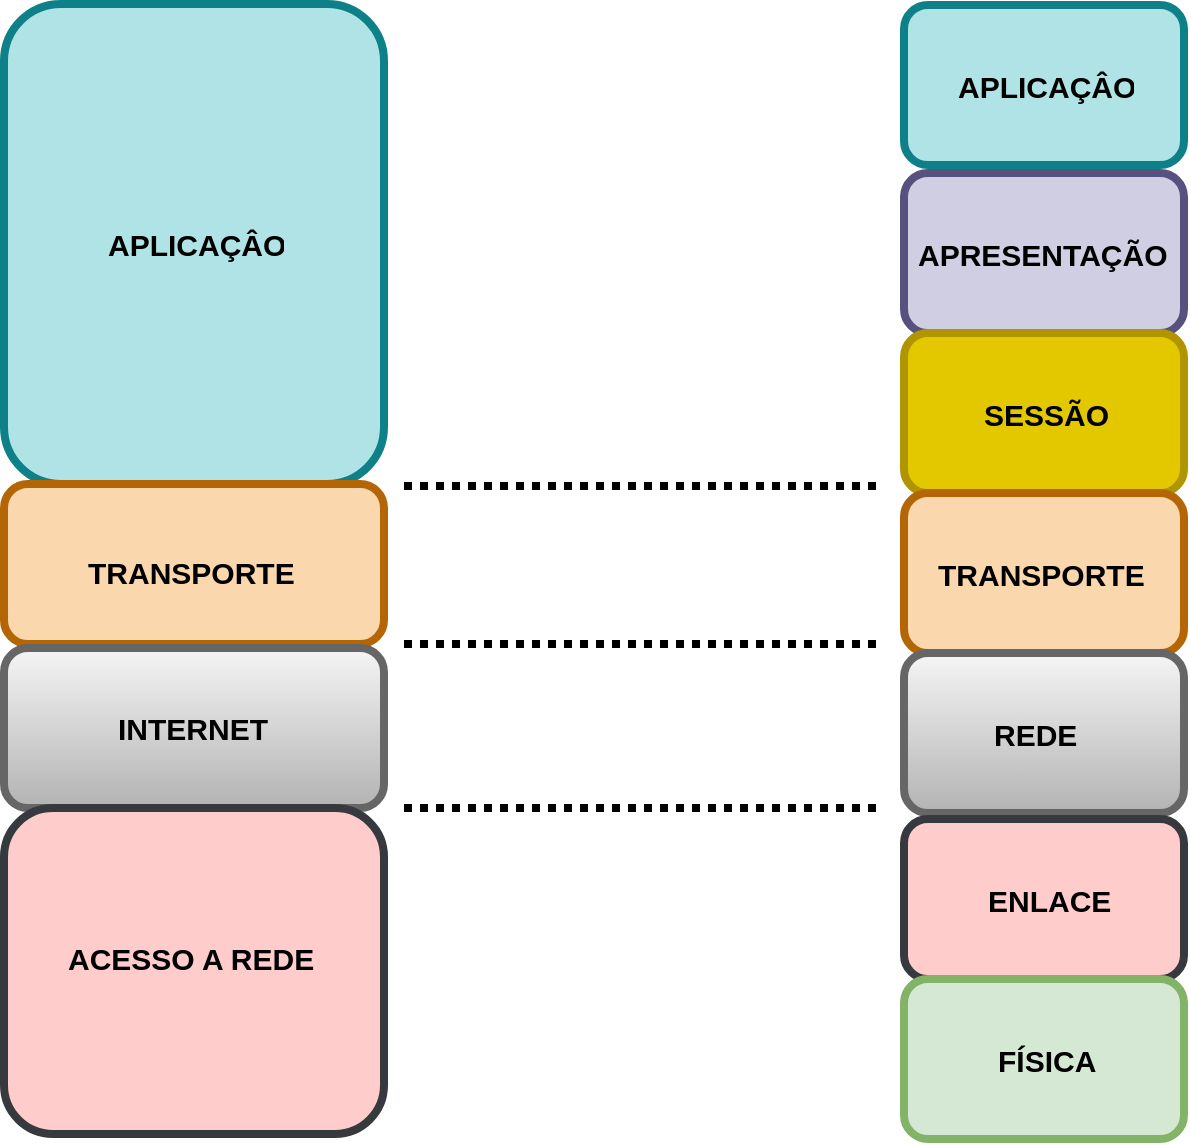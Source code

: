<mxfile version="26.0.16">
  <diagram name="Página-1" id="0KVHqD3fElbvUyEqwr_S">
    <mxGraphModel dx="1194" dy="742" grid="1" gridSize="10" guides="1" tooltips="1" connect="1" arrows="1" fold="1" page="1" pageScale="1" pageWidth="827" pageHeight="1169" math="0" shadow="0">
      <root>
        <mxCell id="0" />
        <mxCell id="1" parent="0" />
        <mxCell id="xM068nug1-QVvr01TT3B-1" value="" style="rounded=1;whiteSpace=wrap;html=1;strokeWidth=4;strokeColor=#0e8088;fillColor=#b0e3e6;" vertex="1" parent="1">
          <mxGeometry x="530" y="159.5" width="140" height="80" as="geometry" />
        </mxCell>
        <mxCell id="xM068nug1-QVvr01TT3B-3" value="&lt;b&gt;&lt;font style=&quot;font-size: 15px;&quot; face=&quot;Helvetica&quot;&gt;APLICAÇÂO&lt;/font&gt;&lt;/b&gt;" style="text;html=1;whiteSpace=wrap;overflow=hidden;rounded=0;" vertex="1" parent="1">
          <mxGeometry x="555" y="184.5" width="90" height="30" as="geometry" />
        </mxCell>
        <mxCell id="xM068nug1-QVvr01TT3B-5" value="" style="rounded=1;whiteSpace=wrap;html=1;strokeWidth=4;strokeColor=#56517e;fillColor=#d0cee2;" vertex="1" parent="1">
          <mxGeometry x="530" y="243.5" width="140" height="80" as="geometry" />
        </mxCell>
        <mxCell id="xM068nug1-QVvr01TT3B-6" value="&lt;b&gt;&lt;font style=&quot;font-size: 15px;&quot; face=&quot;Helvetica&quot;&gt;APRESENTAÇÃO&lt;/font&gt;&lt;/b&gt;" style="text;html=1;whiteSpace=wrap;overflow=hidden;rounded=0;" vertex="1" parent="1">
          <mxGeometry x="535" y="268.5" width="130" height="30" as="geometry" />
        </mxCell>
        <mxCell id="xM068nug1-QVvr01TT3B-7" value="" style="rounded=1;whiteSpace=wrap;html=1;strokeWidth=4;strokeColor=#B09500;fillColor=#e3c800;fontColor=#000000;" vertex="1" parent="1">
          <mxGeometry x="530" y="323.5" width="140" height="80" as="geometry" />
        </mxCell>
        <mxCell id="xM068nug1-QVvr01TT3B-8" value="&lt;b&gt;&lt;font style=&quot;font-size: 15px;&quot; face=&quot;Helvetica&quot;&gt;SESSÃO&lt;/font&gt;&lt;/b&gt;" style="text;html=1;whiteSpace=wrap;overflow=hidden;rounded=0;" vertex="1" parent="1">
          <mxGeometry x="567.5" y="348.5" width="65" height="30" as="geometry" />
        </mxCell>
        <mxCell id="xM068nug1-QVvr01TT3B-9" value="" style="rounded=1;whiteSpace=wrap;html=1;strokeWidth=4;strokeColor=#b46504;fillColor=#fad7ac;" vertex="1" parent="1">
          <mxGeometry x="530" y="403.5" width="140" height="80" as="geometry" />
        </mxCell>
        <mxCell id="xM068nug1-QVvr01TT3B-10" value="" style="rounded=1;whiteSpace=wrap;html=1;strokeWidth=4;strokeColor=#666666;fillColor=#f5f5f5;gradientColor=#b3b3b3;" vertex="1" parent="1">
          <mxGeometry x="530" y="483.5" width="140" height="80" as="geometry" />
        </mxCell>
        <mxCell id="xM068nug1-QVvr01TT3B-11" value="&lt;b&gt;&lt;font style=&quot;font-size: 15px;&quot; face=&quot;Helvetica&quot;&gt;TRANSPORTE&lt;/font&gt;&lt;/b&gt;" style="text;html=1;whiteSpace=wrap;overflow=hidden;rounded=0;" vertex="1" parent="1">
          <mxGeometry x="545" y="428.5" width="110" height="30" as="geometry" />
        </mxCell>
        <mxCell id="xM068nug1-QVvr01TT3B-12" value="&lt;b&gt;&lt;font style=&quot;font-size: 15px;&quot; face=&quot;Helvetica&quot;&gt;REDE&lt;/font&gt;&lt;/b&gt;" style="text;html=1;whiteSpace=wrap;overflow=hidden;rounded=0;" vertex="1" parent="1">
          <mxGeometry x="572.5" y="508.5" width="55" height="30" as="geometry" />
        </mxCell>
        <mxCell id="xM068nug1-QVvr01TT3B-13" value="" style="rounded=1;whiteSpace=wrap;html=1;strokeWidth=4;strokeColor=#36393d;fillColor=#ffcccc;" vertex="1" parent="1">
          <mxGeometry x="530" y="566.5" width="140" height="80" as="geometry" />
        </mxCell>
        <mxCell id="xM068nug1-QVvr01TT3B-14" value="&lt;b&gt;&lt;font style=&quot;font-size: 15px;&quot; face=&quot;Helvetica&quot;&gt;ENLACE&lt;/font&gt;&lt;/b&gt;" style="text;html=1;whiteSpace=wrap;overflow=hidden;rounded=0;" vertex="1" parent="1">
          <mxGeometry x="570" y="591.5" width="70" height="30" as="geometry" />
        </mxCell>
        <mxCell id="xM068nug1-QVvr01TT3B-15" value="" style="rounded=1;whiteSpace=wrap;html=1;strokeWidth=4;fillColor=#d5e8d4;strokeColor=#82b366;" vertex="1" parent="1">
          <mxGeometry x="530" y="646.5" width="140" height="80" as="geometry" />
        </mxCell>
        <mxCell id="xM068nug1-QVvr01TT3B-16" value="&lt;b&gt;&lt;font style=&quot;font-size: 15px;&quot; face=&quot;Helvetica&quot;&gt;FÍSICA&lt;/font&gt;&lt;/b&gt;" style="text;html=1;whiteSpace=wrap;overflow=hidden;rounded=0;" vertex="1" parent="1">
          <mxGeometry x="575" y="671.5" width="60" height="30" as="geometry" />
        </mxCell>
        <mxCell id="xM068nug1-QVvr01TT3B-38" value="" style="rounded=1;whiteSpace=wrap;html=1;strokeWidth=4;strokeColor=#0e8088;fillColor=#b0e3e6;" vertex="1" parent="1">
          <mxGeometry x="80" y="159" width="190" height="240" as="geometry" />
        </mxCell>
        <mxCell id="xM068nug1-QVvr01TT3B-39" value="" style="rounded=1;whiteSpace=wrap;html=1;strokeWidth=4;strokeColor=#b46504;fillColor=#fad7ac;" vertex="1" parent="1">
          <mxGeometry x="80" y="399" width="190" height="80" as="geometry" />
        </mxCell>
        <mxCell id="xM068nug1-QVvr01TT3B-40" value="" style="rounded=1;whiteSpace=wrap;html=1;strokeWidth=4;strokeColor=#666666;fillColor=#f5f5f5;gradientColor=#b3b3b3;" vertex="1" parent="1">
          <mxGeometry x="80" y="481" width="190" height="80" as="geometry" />
        </mxCell>
        <mxCell id="xM068nug1-QVvr01TT3B-41" value="" style="rounded=1;whiteSpace=wrap;html=1;strokeWidth=4;strokeColor=#36393d;fillColor=#ffcccc;" vertex="1" parent="1">
          <mxGeometry x="80" y="561" width="190" height="163" as="geometry" />
        </mxCell>
        <mxCell id="xM068nug1-QVvr01TT3B-42" value="&lt;b&gt;&lt;font style=&quot;font-size: 15px;&quot; face=&quot;Helvetica&quot;&gt;APLICAÇÂO&lt;/font&gt;&lt;/b&gt;" style="text;html=1;whiteSpace=wrap;overflow=hidden;rounded=0;" vertex="1" parent="1">
          <mxGeometry x="130" y="264" width="90" height="30" as="geometry" />
        </mxCell>
        <mxCell id="xM068nug1-QVvr01TT3B-43" value="&lt;b&gt;&lt;font style=&quot;font-size: 15px;&quot; face=&quot;Helvetica&quot;&gt;TRANSPORTE&lt;/font&gt;&lt;/b&gt;" style="text;html=1;whiteSpace=wrap;overflow=hidden;rounded=0;" vertex="1" parent="1">
          <mxGeometry x="120" y="428" width="110" height="30" as="geometry" />
        </mxCell>
        <mxCell id="xM068nug1-QVvr01TT3B-44" value="&lt;b&gt;&lt;font style=&quot;font-size: 15px;&quot; face=&quot;Helvetica&quot;&gt;ACESSO A REDE&lt;/font&gt;&lt;/b&gt;" style="text;html=1;whiteSpace=wrap;overflow=hidden;rounded=0;" vertex="1" parent="1">
          <mxGeometry x="110" y="621" width="130" height="30" as="geometry" />
        </mxCell>
        <mxCell id="xM068nug1-QVvr01TT3B-45" value="&lt;b&gt;&lt;font style=&quot;font-size: 15px;&quot; face=&quot;Helvetica&quot;&gt;INTERNET&lt;/font&gt;&lt;/b&gt;" style="text;html=1;whiteSpace=wrap;overflow=hidden;rounded=0;" vertex="1" parent="1">
          <mxGeometry x="135" y="506" width="80" height="30" as="geometry" />
        </mxCell>
        <mxCell id="xM068nug1-QVvr01TT3B-46" value="" style="endArrow=none;html=1;rounded=0;strokeWidth=4;dashed=1;dashPattern=1 1;" edge="1" parent="1">
          <mxGeometry width="50" height="50" relative="1" as="geometry">
            <mxPoint x="280" y="400" as="sourcePoint" />
            <mxPoint x="520" y="400" as="targetPoint" />
          </mxGeometry>
        </mxCell>
        <mxCell id="xM068nug1-QVvr01TT3B-47" value="" style="endArrow=none;html=1;rounded=0;strokeWidth=4;dashed=1;dashPattern=1 1;" edge="1" parent="1">
          <mxGeometry width="50" height="50" relative="1" as="geometry">
            <mxPoint x="280" y="561" as="sourcePoint" />
            <mxPoint x="520" y="561" as="targetPoint" />
          </mxGeometry>
        </mxCell>
        <mxCell id="xM068nug1-QVvr01TT3B-48" value="" style="endArrow=none;html=1;rounded=0;strokeWidth=4;dashed=1;dashPattern=1 1;" edge="1" parent="1">
          <mxGeometry width="50" height="50" relative="1" as="geometry">
            <mxPoint x="280" y="479" as="sourcePoint" />
            <mxPoint x="520" y="479" as="targetPoint" />
          </mxGeometry>
        </mxCell>
      </root>
    </mxGraphModel>
  </diagram>
</mxfile>
